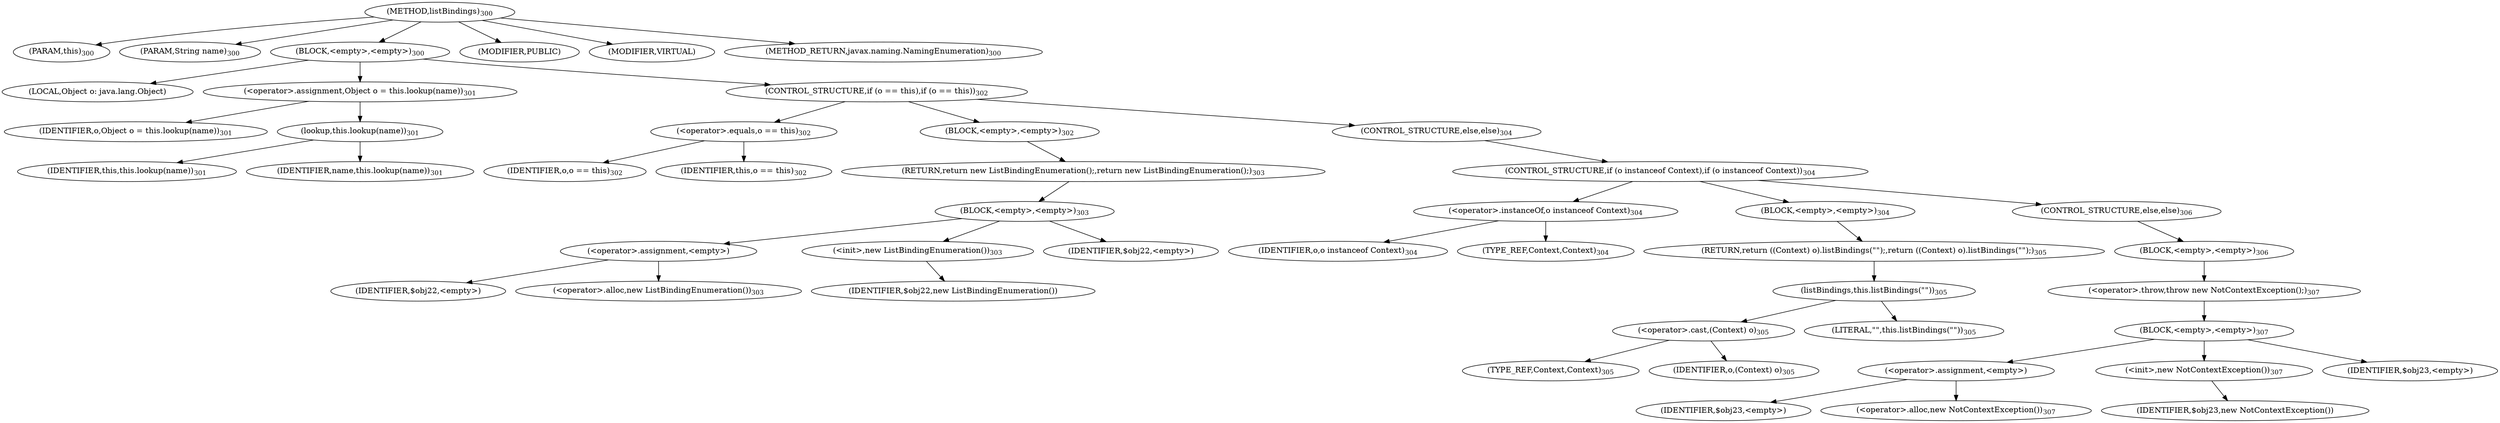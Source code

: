 digraph "listBindings" {  
"1102" [label = <(METHOD,listBindings)<SUB>300</SUB>> ]
"51" [label = <(PARAM,this)<SUB>300</SUB>> ]
"1103" [label = <(PARAM,String name)<SUB>300</SUB>> ]
"1104" [label = <(BLOCK,&lt;empty&gt;,&lt;empty&gt;)<SUB>300</SUB>> ]
"1105" [label = <(LOCAL,Object o: java.lang.Object)> ]
"1106" [label = <(&lt;operator&gt;.assignment,Object o = this.lookup(name))<SUB>301</SUB>> ]
"1107" [label = <(IDENTIFIER,o,Object o = this.lookup(name))<SUB>301</SUB>> ]
"1108" [label = <(lookup,this.lookup(name))<SUB>301</SUB>> ]
"50" [label = <(IDENTIFIER,this,this.lookup(name))<SUB>301</SUB>> ]
"1109" [label = <(IDENTIFIER,name,this.lookup(name))<SUB>301</SUB>> ]
"1110" [label = <(CONTROL_STRUCTURE,if (o == this),if (o == this))<SUB>302</SUB>> ]
"1111" [label = <(&lt;operator&gt;.equals,o == this)<SUB>302</SUB>> ]
"1112" [label = <(IDENTIFIER,o,o == this)<SUB>302</SUB>> ]
"52" [label = <(IDENTIFIER,this,o == this)<SUB>302</SUB>> ]
"1113" [label = <(BLOCK,&lt;empty&gt;,&lt;empty&gt;)<SUB>302</SUB>> ]
"1114" [label = <(RETURN,return new ListBindingEnumeration();,return new ListBindingEnumeration();)<SUB>303</SUB>> ]
"1115" [label = <(BLOCK,&lt;empty&gt;,&lt;empty&gt;)<SUB>303</SUB>> ]
"1116" [label = <(&lt;operator&gt;.assignment,&lt;empty&gt;)> ]
"1117" [label = <(IDENTIFIER,$obj22,&lt;empty&gt;)> ]
"1118" [label = <(&lt;operator&gt;.alloc,new ListBindingEnumeration())<SUB>303</SUB>> ]
"1119" [label = <(&lt;init&gt;,new ListBindingEnumeration())<SUB>303</SUB>> ]
"1120" [label = <(IDENTIFIER,$obj22,new ListBindingEnumeration())> ]
"1121" [label = <(IDENTIFIER,$obj22,&lt;empty&gt;)> ]
"1122" [label = <(CONTROL_STRUCTURE,else,else)<SUB>304</SUB>> ]
"1123" [label = <(CONTROL_STRUCTURE,if (o instanceof Context),if (o instanceof Context))<SUB>304</SUB>> ]
"1124" [label = <(&lt;operator&gt;.instanceOf,o instanceof Context)<SUB>304</SUB>> ]
"1125" [label = <(IDENTIFIER,o,o instanceof Context)<SUB>304</SUB>> ]
"1126" [label = <(TYPE_REF,Context,Context)<SUB>304</SUB>> ]
"1127" [label = <(BLOCK,&lt;empty&gt;,&lt;empty&gt;)<SUB>304</SUB>> ]
"1128" [label = <(RETURN,return ((Context) o).listBindings(&quot;&quot;);,return ((Context) o).listBindings(&quot;&quot;);)<SUB>305</SUB>> ]
"1129" [label = <(listBindings,this.listBindings(&quot;&quot;))<SUB>305</SUB>> ]
"1130" [label = <(&lt;operator&gt;.cast,(Context) o)<SUB>305</SUB>> ]
"1131" [label = <(TYPE_REF,Context,Context)<SUB>305</SUB>> ]
"1132" [label = <(IDENTIFIER,o,(Context) o)<SUB>305</SUB>> ]
"1133" [label = <(LITERAL,&quot;&quot;,this.listBindings(&quot;&quot;))<SUB>305</SUB>> ]
"1134" [label = <(CONTROL_STRUCTURE,else,else)<SUB>306</SUB>> ]
"1135" [label = <(BLOCK,&lt;empty&gt;,&lt;empty&gt;)<SUB>306</SUB>> ]
"1136" [label = <(&lt;operator&gt;.throw,throw new NotContextException();)<SUB>307</SUB>> ]
"1137" [label = <(BLOCK,&lt;empty&gt;,&lt;empty&gt;)<SUB>307</SUB>> ]
"1138" [label = <(&lt;operator&gt;.assignment,&lt;empty&gt;)> ]
"1139" [label = <(IDENTIFIER,$obj23,&lt;empty&gt;)> ]
"1140" [label = <(&lt;operator&gt;.alloc,new NotContextException())<SUB>307</SUB>> ]
"1141" [label = <(&lt;init&gt;,new NotContextException())<SUB>307</SUB>> ]
"1142" [label = <(IDENTIFIER,$obj23,new NotContextException())> ]
"1143" [label = <(IDENTIFIER,$obj23,&lt;empty&gt;)> ]
"1144" [label = <(MODIFIER,PUBLIC)> ]
"1145" [label = <(MODIFIER,VIRTUAL)> ]
"1146" [label = <(METHOD_RETURN,javax.naming.NamingEnumeration)<SUB>300</SUB>> ]
  "1102" -> "51" 
  "1102" -> "1103" 
  "1102" -> "1104" 
  "1102" -> "1144" 
  "1102" -> "1145" 
  "1102" -> "1146" 
  "1104" -> "1105" 
  "1104" -> "1106" 
  "1104" -> "1110" 
  "1106" -> "1107" 
  "1106" -> "1108" 
  "1108" -> "50" 
  "1108" -> "1109" 
  "1110" -> "1111" 
  "1110" -> "1113" 
  "1110" -> "1122" 
  "1111" -> "1112" 
  "1111" -> "52" 
  "1113" -> "1114" 
  "1114" -> "1115" 
  "1115" -> "1116" 
  "1115" -> "1119" 
  "1115" -> "1121" 
  "1116" -> "1117" 
  "1116" -> "1118" 
  "1119" -> "1120" 
  "1122" -> "1123" 
  "1123" -> "1124" 
  "1123" -> "1127" 
  "1123" -> "1134" 
  "1124" -> "1125" 
  "1124" -> "1126" 
  "1127" -> "1128" 
  "1128" -> "1129" 
  "1129" -> "1130" 
  "1129" -> "1133" 
  "1130" -> "1131" 
  "1130" -> "1132" 
  "1134" -> "1135" 
  "1135" -> "1136" 
  "1136" -> "1137" 
  "1137" -> "1138" 
  "1137" -> "1141" 
  "1137" -> "1143" 
  "1138" -> "1139" 
  "1138" -> "1140" 
  "1141" -> "1142" 
}
